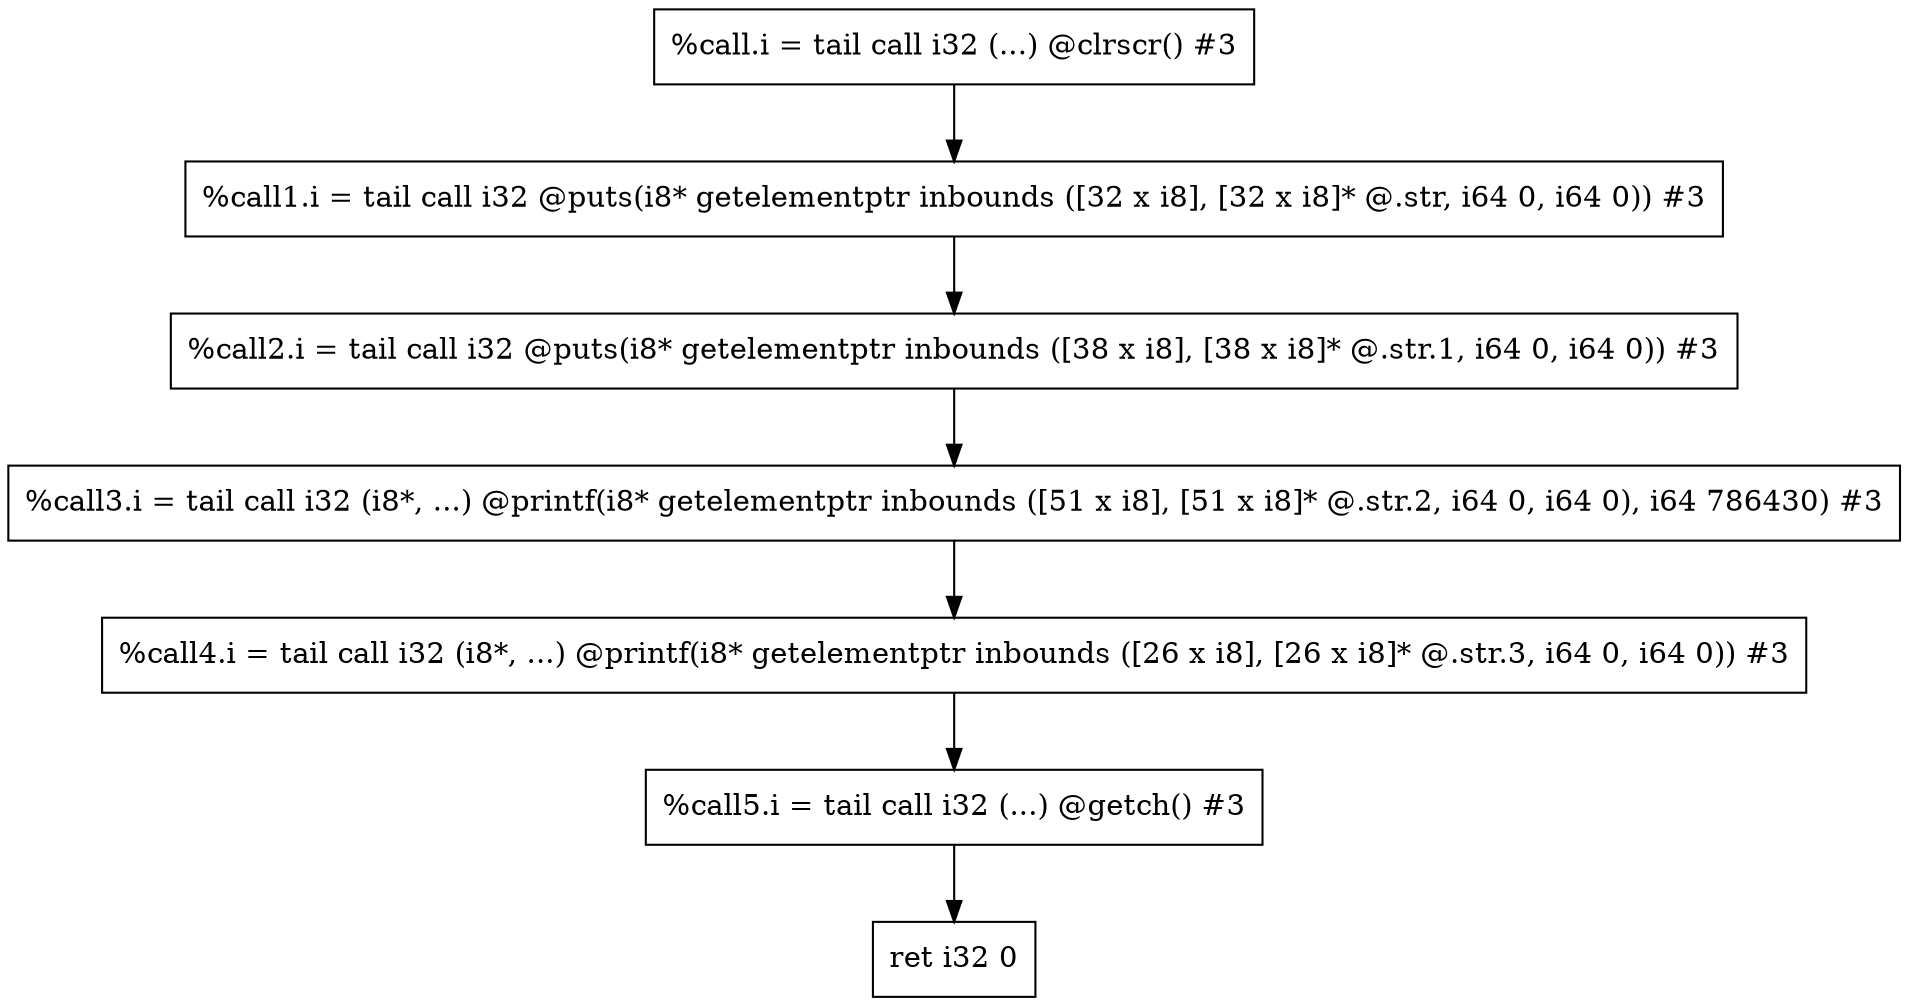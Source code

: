 digraph "CDFG for'main' function" {
	Node0x557a8c9a11f8[shape=record, label="  %call.i = tail call i32 (...) @clrscr() #3"]
	Node0x557a8c9a1330[shape=record, label="  %call1.i = tail call i32 @puts(i8* getelementptr inbounds ([32 x i8], [32 x i8]* @.str, i64 0, i64 0)) #3"]
	Node0x557a8c9a1440[shape=record, label="  %call2.i = tail call i32 @puts(i8* getelementptr inbounds ([38 x i8], [38 x i8]* @.str.1, i64 0, i64 0)) #3"]
	Node0x557a8c9a1548[shape=record, label="  %call3.i = tail call i32 (i8*, ...) @printf(i8* getelementptr inbounds ([51 x i8], [51 x i8]* @.str.2, i64 0, i64 0), i64 786430) #3"]
	Node0x557a8c9a1660[shape=record, label="  %call4.i = tail call i32 (i8*, ...) @printf(i8* getelementptr inbounds ([26 x i8], [26 x i8]* @.str.3, i64 0, i64 0)) #3"]
	Node0x557a8c9a1758[shape=record, label="  %call5.i = tail call i32 (...) @getch() #3"]
	Node0x557a8c9a0748[shape=record, label="  ret i32 0"]
	Node0x557a8c9a11f8 -> Node0x557a8c9a1330
	Node0x557a8c9a1330 -> Node0x557a8c9a1440
	Node0x557a8c9a1440 -> Node0x557a8c9a1548
	Node0x557a8c9a1548 -> Node0x557a8c9a1660
	Node0x557a8c9a1660 -> Node0x557a8c9a1758
	Node0x557a8c9a1758 -> Node0x557a8c9a0748
edge [color=red]
}
